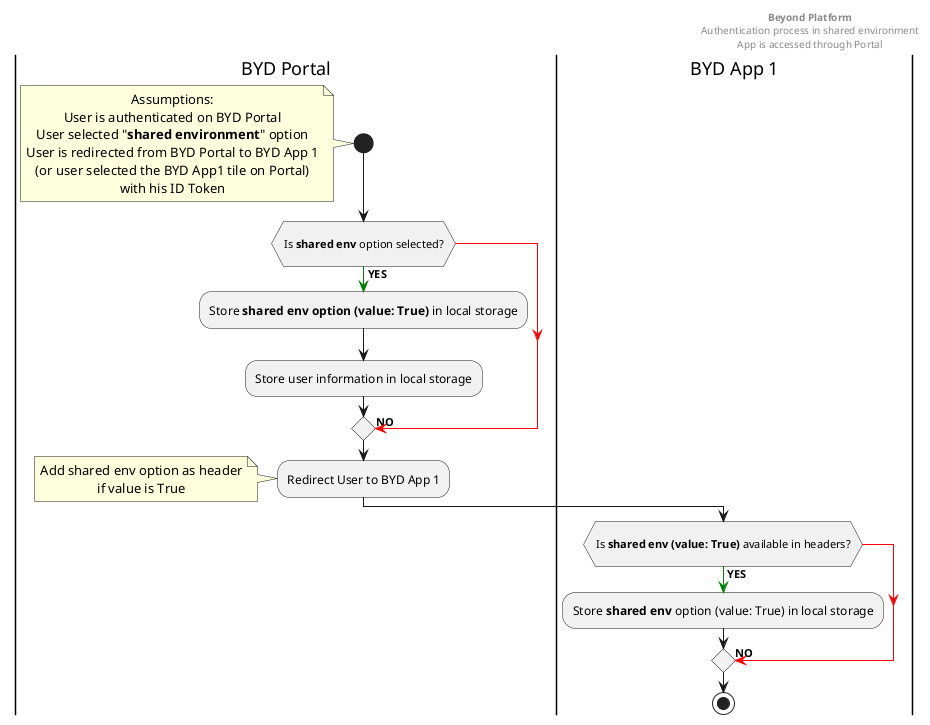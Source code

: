 @startuml
header
<b>Beyond Platform</b>
Authentication process in shared environment
App is accessed through Portal
end header
skinparam defaultTextAlignment center
|BYD Portal|
start
note left
  Assumptions:
  User is authenticated on BYD Portal
  User selected "<b>shared environment</b>" option
  User is redirected from BYD Portal to BYD App 1
  (or user selected the BYD App1 tile on Portal)
  with his ID Token
end note
if (\nIs <b>shared env</b> option selected?\n) then
  -[#green]-> **YES**;
  ' :Store user information in central cache;
  ' note left
  '   Call Micro Service SSO
  '   to store in a cache (REDIS? TbD) the following info:
  '    - User-ID (or ID token? TbC)
  '    - user-agent
  '    - IP address
  ' end note
  :Store <b>shared env option (value: True)</b> in local storage;
  :Store user information in local storage;
else
  -[#red]-> **NO**;
endif
:Redirect User to BYD App 1;
note left
  Add shared env option as header
  if value is True
end note
|BYD App 1|
if (\nIs <b>shared env (value: True)</b> available in headers?\n) then
  -[#green]-> **YES**;
  :Store <b>shared env</b> option (value: True) in local storage;
else
  -[#red]-> **NO**;
endif

stop

@enduml
